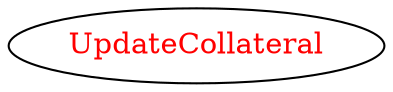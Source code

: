 digraph dependencyGraph {
 concentrate=true;
 ranksep="2.0";
 rankdir="LR"; 
 splines="ortho";
"UpdateCollateral" [fontcolor="red"];
}